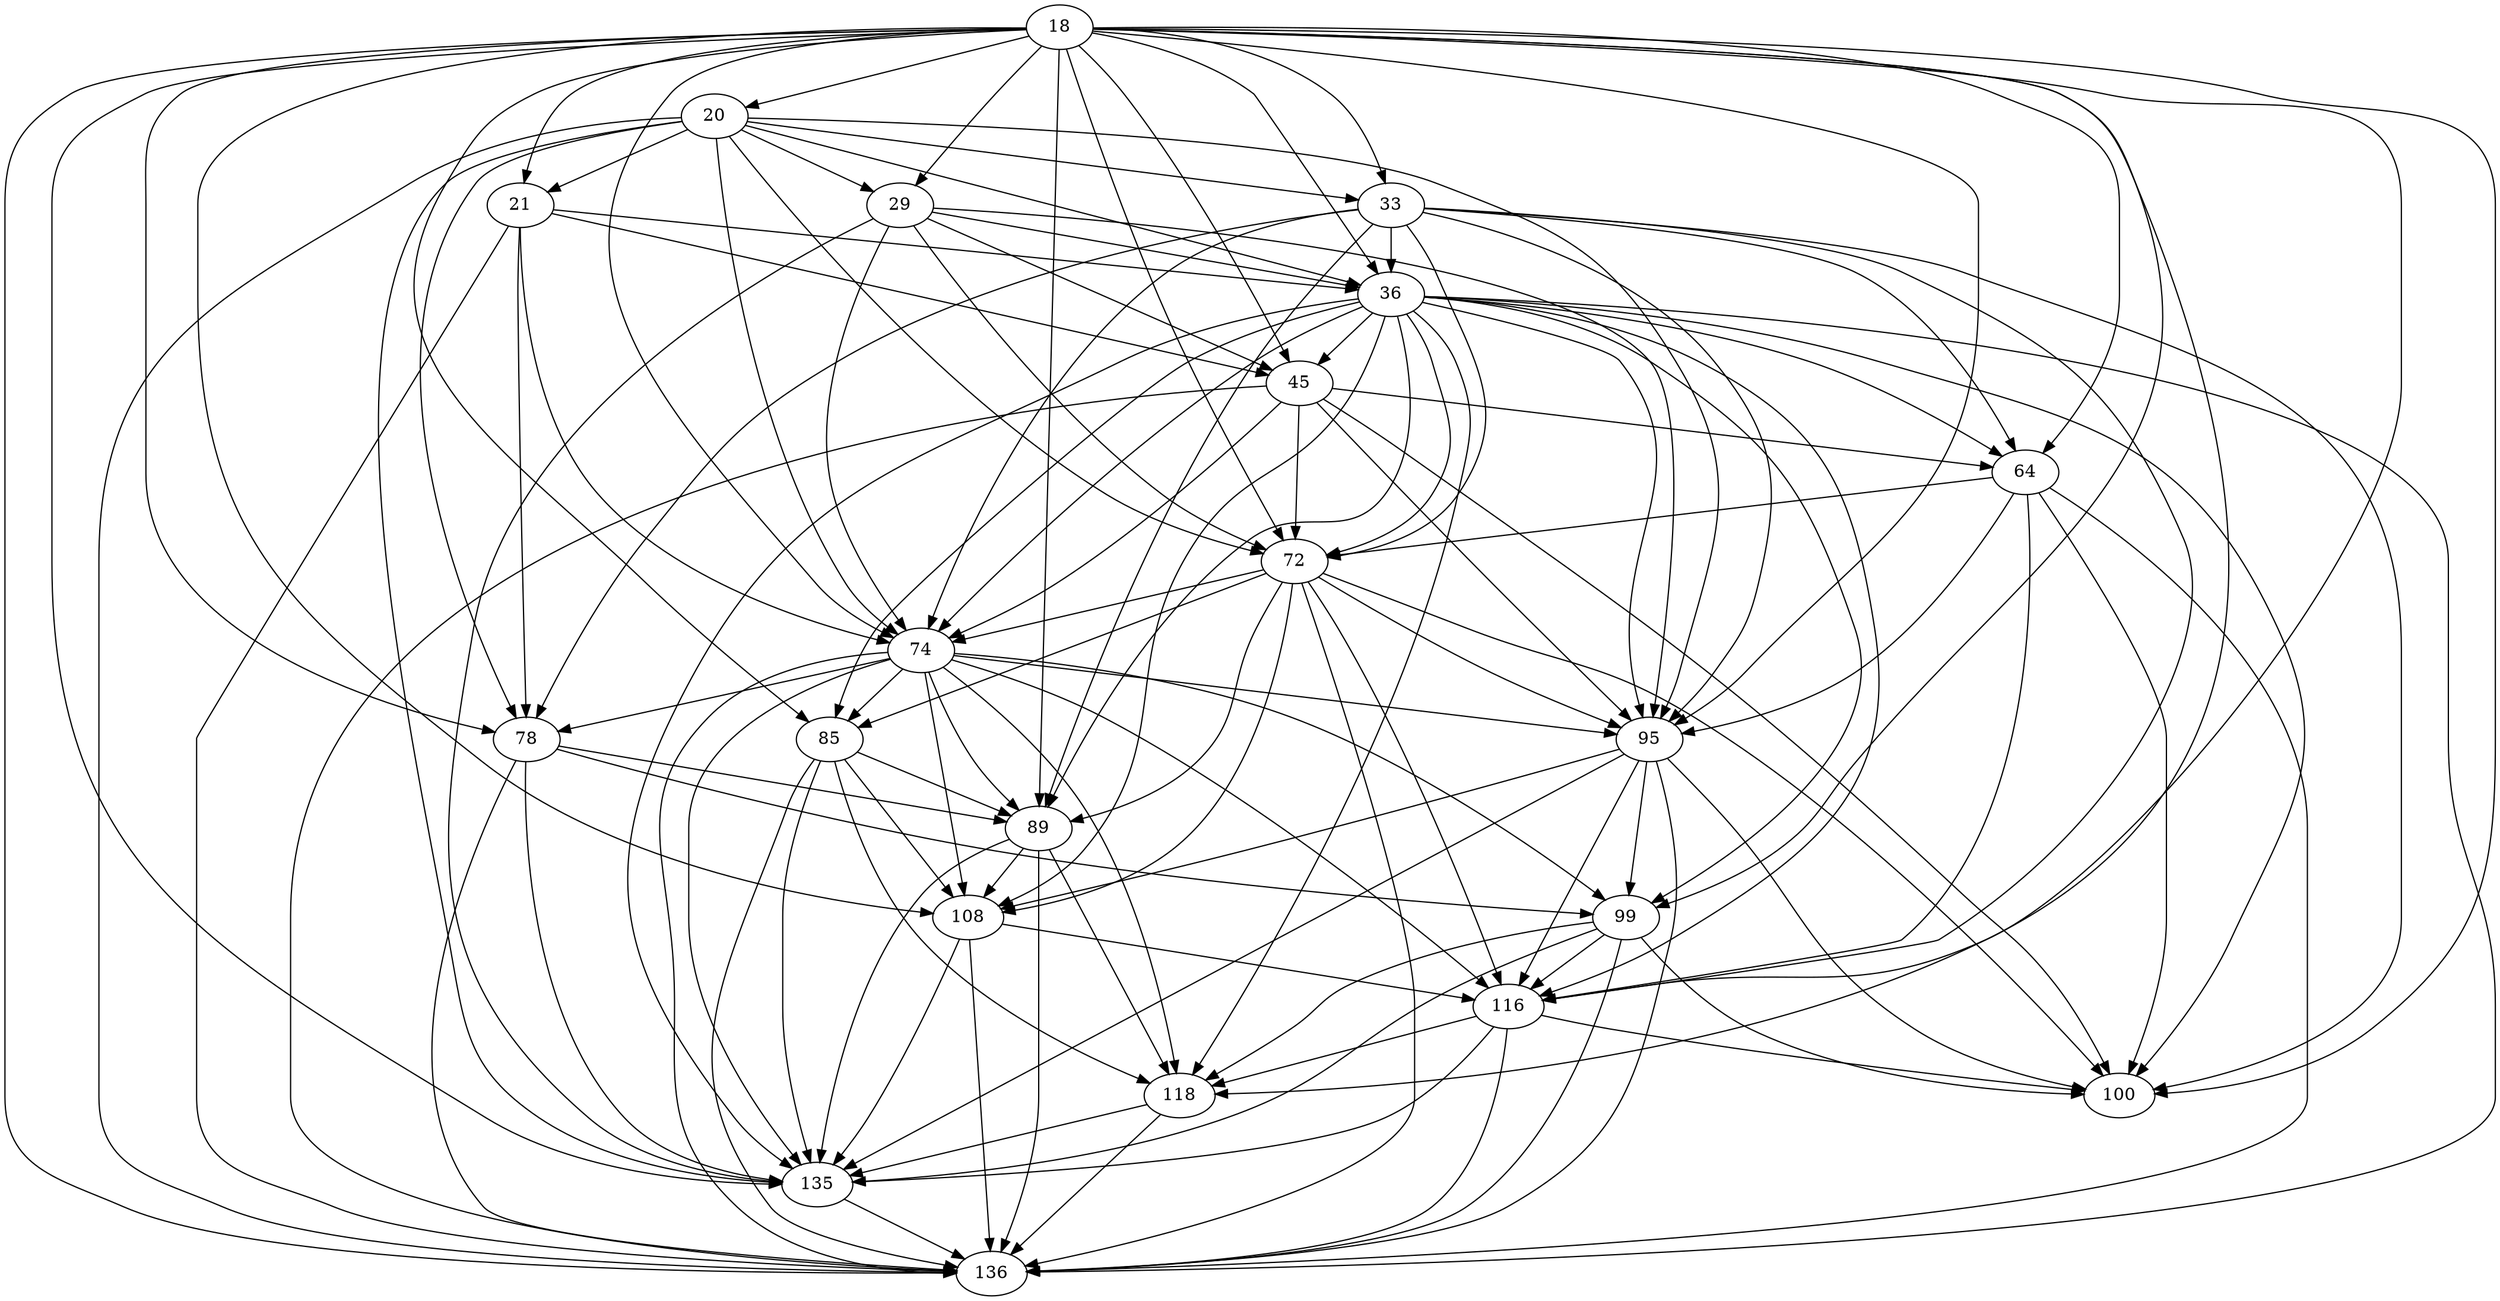 digraph G {
18 [label="18"];
20 [label="20"];
21 [label="21"];
29 [label="29"];
33 [label="33"];
36 [label="36"];
45 [label="45"];
64 [label="64"];
72 [label="72"];
74 [label="74"];
78 [label="78"];
85 [label="85"];
89 [label="89"];
95 [label="95"];
99 [label="99"];
108 [label="108"];
116 [label="116"];
118 [label="118"];
135 [label="135"];
136 [label="136"];
100 [label="100"];
18 -> 108;
18 -> 72;
18 -> 100;
18 -> 33;
18 -> 89;
18 -> 78;
18 -> 116;
18 -> 99;
18 -> 64;
18 -> 85;
18 -> 118;
18 -> 21;
18 -> 135;
18 -> 95;
18 -> 29;
18 -> 20;
18 -> 74;
18 -> 136;
18 -> 45;
18 -> 36;
20 -> 33;
20 -> 136;
20 -> 21;
20 -> 78;
20 -> 29;
20 -> 95;
20 -> 135;
20 -> 74;
20 -> 36;
20 -> 72;
21 -> 78;
21 -> 74;
21 -> 136;
21 -> 36;
21 -> 45;
29 -> 135;
29 -> 95;
29 -> 74;
29 -> 36;
29 -> 45;
29 -> 72;
33 -> 64;
33 -> 95;
33 -> 74;
33 -> 78;
33 -> 36;
33 -> 89;
33 -> 100;
33 -> 72;
33 -> 116;
36 -> 100;
36 -> 64;
36 -> 45;
36 -> 99;
36 -> 135;
36 -> 136;
36 -> 116;
36 -> 108;
36 -> 72;
36 -> 95;
36 -> 74;
36 -> 85;
36 -> 89;
36 -> 118;
45 -> 74;
45 -> 64;
45 -> 136;
45 -> 95;
45 -> 100;
45 -> 72;
64 -> 72;
64 -> 95;
64 -> 136;
64 -> 116;
64 -> 100;
72 -> 100;
72 -> 116;
72 -> 108;
72 -> 74;
72 -> 85;
72 -> 89;
72 -> 95;
72 -> 136;
74 -> 108;
74 -> 116;
74 -> 99;
74 -> 136;
74 -> 78;
74 -> 85;
74 -> 89;
74 -> 135;
74 -> 95;
74 -> 118;
78 -> 89;
78 -> 99;
78 -> 136;
78 -> 135;
85 -> 135;
85 -> 136;
85 -> 108;
85 -> 118;
85 -> 89;
89 -> 135;
89 -> 108;
89 -> 136;
89 -> 118;
95 -> 99;
95 -> 136;
95 -> 100;
95 -> 116;
95 -> 108;
95 -> 135;
99 -> 100;
99 -> 116;
99 -> 135;
99 -> 136;
99 -> 118;
108 -> 135;
108 -> 136;
108 -> 116;
116 -> 135;
116 -> 136;
116 -> 118;
116 -> 100;
118 -> 136;
118 -> 135;
135 -> 136;
}
